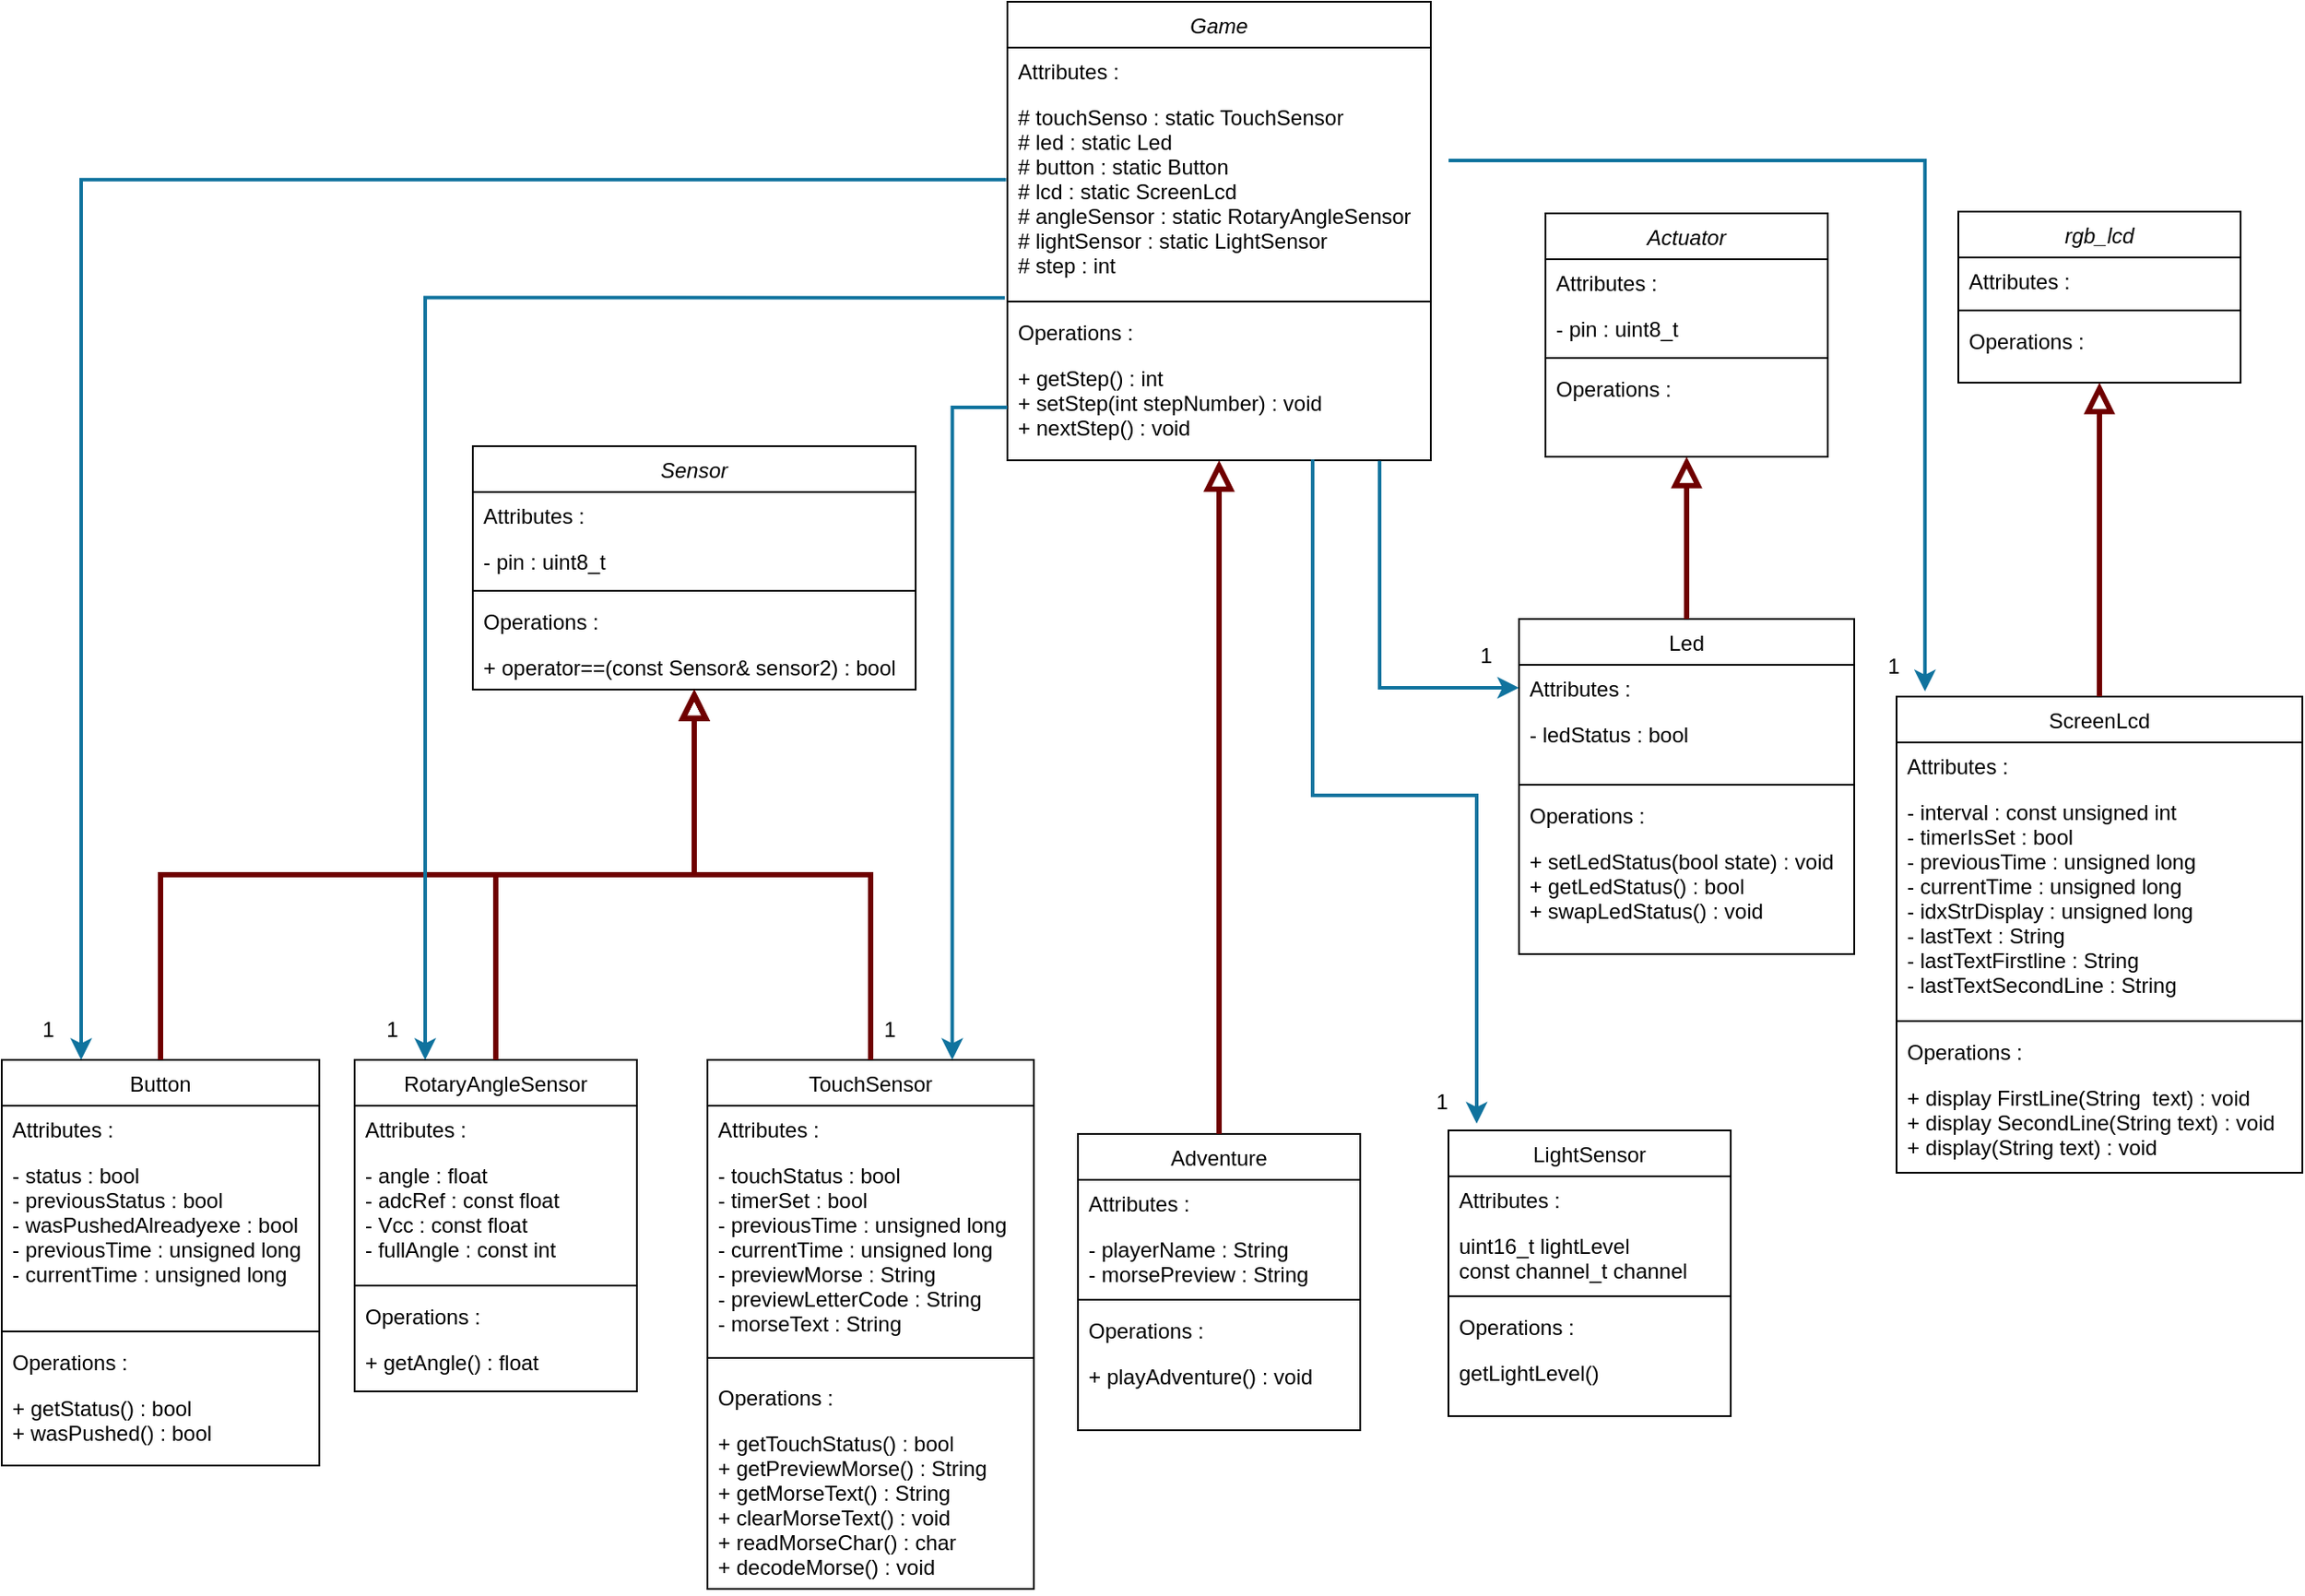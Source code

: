 <mxfile version="23.0.2" type="device">
  <diagram id="C5RBs43oDa-KdzZeNtuy" name="Page-1">
    <mxGraphModel dx="2074" dy="836" grid="0" gridSize="10" guides="1" tooltips="1" connect="1" arrows="1" fold="1" page="0" pageScale="1" pageWidth="827" pageHeight="1169" background="none" math="0" shadow="0">
      <root>
        <mxCell id="WIyWlLk6GJQsqaUBKTNV-0" />
        <mxCell id="WIyWlLk6GJQsqaUBKTNV-1" parent="WIyWlLk6GJQsqaUBKTNV-0" />
        <mxCell id="zkfFHV4jXpPFQw0GAbJ--0" value="Sensor" style="swimlane;fontStyle=2;align=center;verticalAlign=top;childLayout=stackLayout;horizontal=1;startSize=26;horizontalStack=0;resizeParent=1;resizeLast=0;collapsible=1;marginBottom=0;rounded=0;shadow=0;strokeWidth=1;" parent="WIyWlLk6GJQsqaUBKTNV-1" vertex="1">
          <mxGeometry x="17" y="332" width="251" height="138" as="geometry">
            <mxRectangle x="230" y="140" width="160" height="26" as="alternateBounds" />
          </mxGeometry>
        </mxCell>
        <mxCell id="zkfFHV4jXpPFQw0GAbJ--1" value="Attributes : " style="text;align=left;verticalAlign=top;spacingLeft=4;spacingRight=4;overflow=hidden;rotatable=0;points=[[0,0.5],[1,0.5]];portConstraint=eastwest;" parent="zkfFHV4jXpPFQw0GAbJ--0" vertex="1">
          <mxGeometry y="26" width="251" height="26" as="geometry" />
        </mxCell>
        <mxCell id="zkfFHV4jXpPFQw0GAbJ--2" value="- pin : uint8_t " style="text;align=left;verticalAlign=top;spacingLeft=4;spacingRight=4;overflow=hidden;rotatable=0;points=[[0,0.5],[1,0.5]];portConstraint=eastwest;rounded=0;shadow=0;html=0;" parent="zkfFHV4jXpPFQw0GAbJ--0" vertex="1">
          <mxGeometry y="52" width="251" height="26" as="geometry" />
        </mxCell>
        <mxCell id="zkfFHV4jXpPFQw0GAbJ--4" value="" style="line;html=1;strokeWidth=1;align=left;verticalAlign=middle;spacingTop=-1;spacingLeft=3;spacingRight=3;rotatable=0;labelPosition=right;points=[];portConstraint=eastwest;" parent="zkfFHV4jXpPFQw0GAbJ--0" vertex="1">
          <mxGeometry y="78" width="251" height="8" as="geometry" />
        </mxCell>
        <mxCell id="zkfFHV4jXpPFQw0GAbJ--5" value="Operations :" style="text;align=left;verticalAlign=top;spacingLeft=4;spacingRight=4;overflow=hidden;rotatable=0;points=[[0,0.5],[1,0.5]];portConstraint=eastwest;" parent="zkfFHV4jXpPFQw0GAbJ--0" vertex="1">
          <mxGeometry y="86" width="251" height="26" as="geometry" />
        </mxCell>
        <mxCell id="tgKsRezWIIjD_MsJJ-U3-1" value="+ operator==(const Sensor&amp; sensor2) : bool" style="text;align=left;verticalAlign=top;spacingLeft=4;spacingRight=4;overflow=hidden;rotatable=0;points=[[0,0.5],[1,0.5]];portConstraint=eastwest;rounded=0;shadow=0;html=0;" vertex="1" parent="zkfFHV4jXpPFQw0GAbJ--0">
          <mxGeometry y="112" width="251" height="26" as="geometry" />
        </mxCell>
        <mxCell id="zkfFHV4jXpPFQw0GAbJ--6" value="RotaryAngleSensor" style="swimlane;fontStyle=0;align=center;verticalAlign=top;childLayout=stackLayout;horizontal=1;startSize=26;horizontalStack=0;resizeParent=1;resizeLast=0;collapsible=1;marginBottom=0;rounded=0;shadow=0;strokeWidth=1;" parent="WIyWlLk6GJQsqaUBKTNV-1" vertex="1">
          <mxGeometry x="-50" y="680" width="160" height="188" as="geometry">
            <mxRectangle x="130" y="380" width="160" height="26" as="alternateBounds" />
          </mxGeometry>
        </mxCell>
        <mxCell id="G2s_k66Dnmn7m37SUlgd-62" value="Attributes : " style="text;align=left;verticalAlign=top;spacingLeft=4;spacingRight=4;overflow=hidden;rotatable=0;points=[[0,0.5],[1,0.5]];portConstraint=eastwest;" parent="zkfFHV4jXpPFQw0GAbJ--6" vertex="1">
          <mxGeometry y="26" width="160" height="26" as="geometry" />
        </mxCell>
        <mxCell id="G2s_k66Dnmn7m37SUlgd-94" value="- angle : float&#xa;- adcRef : const float&#xa;- Vcc : const float&#xa;- fullAngle : const int" style="text;align=left;verticalAlign=top;spacingLeft=4;spacingRight=4;overflow=hidden;rotatable=0;points=[[0,0.5],[1,0.5]];portConstraint=eastwest;rounded=0;shadow=0;html=0;" parent="zkfFHV4jXpPFQw0GAbJ--6" vertex="1">
          <mxGeometry y="52" width="160" height="72" as="geometry" />
        </mxCell>
        <mxCell id="zkfFHV4jXpPFQw0GAbJ--9" value="" style="line;html=1;strokeWidth=1;align=left;verticalAlign=middle;spacingTop=-1;spacingLeft=3;spacingRight=3;rotatable=0;labelPosition=right;points=[];portConstraint=eastwest;" parent="zkfFHV4jXpPFQw0GAbJ--6" vertex="1">
          <mxGeometry y="124" width="160" height="8" as="geometry" />
        </mxCell>
        <mxCell id="G2s_k66Dnmn7m37SUlgd-73" value="Operations :" style="text;align=left;verticalAlign=top;spacingLeft=4;spacingRight=4;overflow=hidden;rotatable=0;points=[[0,0.5],[1,0.5]];portConstraint=eastwest;" parent="zkfFHV4jXpPFQw0GAbJ--6" vertex="1">
          <mxGeometry y="132" width="160" height="26" as="geometry" />
        </mxCell>
        <mxCell id="G2s_k66Dnmn7m37SUlgd-96" value="+ getAngle() : float" style="text;align=left;verticalAlign=top;spacingLeft=4;spacingRight=4;overflow=hidden;rotatable=0;points=[[0,0.5],[1,0.5]];portConstraint=eastwest;rounded=0;shadow=0;html=0;" parent="zkfFHV4jXpPFQw0GAbJ--6" vertex="1">
          <mxGeometry y="158" width="160" height="30" as="geometry" />
        </mxCell>
        <mxCell id="zkfFHV4jXpPFQw0GAbJ--12" value="" style="endArrow=block;endSize=10;endFill=0;shadow=0;strokeWidth=3;rounded=0;edgeStyle=elbowEdgeStyle;elbow=vertical;fillColor=#a20025;strokeColor=#6F0000;" parent="WIyWlLk6GJQsqaUBKTNV-1" source="zkfFHV4jXpPFQw0GAbJ--6" target="zkfFHV4jXpPFQw0GAbJ--0" edge="1">
          <mxGeometry width="160" relative="1" as="geometry">
            <mxPoint x="-280" y="403" as="sourcePoint" />
            <mxPoint x="-280" y="403" as="targetPoint" />
          </mxGeometry>
        </mxCell>
        <mxCell id="zkfFHV4jXpPFQw0GAbJ--13" value="TouchSensor" style="swimlane;fontStyle=0;align=center;verticalAlign=top;childLayout=stackLayout;horizontal=1;startSize=26;horizontalStack=0;resizeParent=1;resizeLast=0;collapsible=1;marginBottom=0;rounded=0;shadow=0;strokeWidth=1;" parent="WIyWlLk6GJQsqaUBKTNV-1" vertex="1">
          <mxGeometry x="150" y="680" width="185" height="300" as="geometry">
            <mxRectangle x="340" y="380" width="170" height="26" as="alternateBounds" />
          </mxGeometry>
        </mxCell>
        <mxCell id="G2s_k66Dnmn7m37SUlgd-64" value="Attributes : " style="text;align=left;verticalAlign=top;spacingLeft=4;spacingRight=4;overflow=hidden;rotatable=0;points=[[0,0.5],[1,0.5]];portConstraint=eastwest;" parent="zkfFHV4jXpPFQw0GAbJ--13" vertex="1">
          <mxGeometry y="26" width="185" height="26" as="geometry" />
        </mxCell>
        <mxCell id="G2s_k66Dnmn7m37SUlgd-97" value="- touchStatus : bool&#xa;- timerSet : bool&#xa;- previousTime : unsigned long&#xa;- currentTime : unsigned long&#xa;- previewMorse : String&#xa;- previewLetterCode : String&#xa;- morseText : String" style="text;align=left;verticalAlign=top;spacingLeft=4;spacingRight=4;overflow=hidden;rotatable=0;points=[[0,0.5],[1,0.5]];portConstraint=eastwest;rounded=0;shadow=0;html=0;" parent="zkfFHV4jXpPFQw0GAbJ--13" vertex="1">
          <mxGeometry y="52" width="185" height="108" as="geometry" />
        </mxCell>
        <mxCell id="zkfFHV4jXpPFQw0GAbJ--15" value="" style="line;html=1;strokeWidth=1;align=left;verticalAlign=middle;spacingTop=-1;spacingLeft=3;spacingRight=3;rotatable=0;labelPosition=right;points=[];portConstraint=eastwest;" parent="zkfFHV4jXpPFQw0GAbJ--13" vertex="1">
          <mxGeometry y="160" width="185" height="18" as="geometry" />
        </mxCell>
        <mxCell id="G2s_k66Dnmn7m37SUlgd-74" value="Operations :" style="text;align=left;verticalAlign=top;spacingLeft=4;spacingRight=4;overflow=hidden;rotatable=0;points=[[0,0.5],[1,0.5]];portConstraint=eastwest;" parent="zkfFHV4jXpPFQw0GAbJ--13" vertex="1">
          <mxGeometry y="178" width="185" height="26" as="geometry" />
        </mxCell>
        <mxCell id="G2s_k66Dnmn7m37SUlgd-98" value="+ getTouchStatus() : bool&#xa;+ getPreviewMorse() : String&#xa;+ getMorseText() : String&#xa;+ clearMorseText() : void&#xa;+ readMorseChar() : char&#xa;+ decodeMorse() : void" style="text;align=left;verticalAlign=top;spacingLeft=4;spacingRight=4;overflow=hidden;rotatable=0;points=[[0,0.5],[1,0.5]];portConstraint=eastwest;rounded=0;shadow=0;html=0;" parent="zkfFHV4jXpPFQw0GAbJ--13" vertex="1">
          <mxGeometry y="204" width="185" height="96" as="geometry" />
        </mxCell>
        <mxCell id="zkfFHV4jXpPFQw0GAbJ--16" value="" style="endArrow=block;endSize=10;endFill=0;shadow=0;strokeWidth=3;rounded=0;edgeStyle=elbowEdgeStyle;elbow=vertical;fillColor=#a20025;strokeColor=#6F0000;" parent="WIyWlLk6GJQsqaUBKTNV-1" source="zkfFHV4jXpPFQw0GAbJ--13" target="zkfFHV4jXpPFQw0GAbJ--0" edge="1">
          <mxGeometry width="160" relative="1" as="geometry">
            <mxPoint x="-270" y="573" as="sourcePoint" />
            <mxPoint x="-170" y="471" as="targetPoint" />
          </mxGeometry>
        </mxCell>
        <mxCell id="G2s_k66Dnmn7m37SUlgd-0" value="Actuator" style="swimlane;fontStyle=2;align=center;verticalAlign=top;childLayout=stackLayout;horizontal=1;startSize=26;horizontalStack=0;resizeParent=1;resizeLast=0;collapsible=1;marginBottom=0;rounded=0;shadow=0;strokeWidth=1;" parent="WIyWlLk6GJQsqaUBKTNV-1" vertex="1">
          <mxGeometry x="625" y="200" width="160" height="138" as="geometry">
            <mxRectangle x="230" y="140" width="160" height="26" as="alternateBounds" />
          </mxGeometry>
        </mxCell>
        <mxCell id="G2s_k66Dnmn7m37SUlgd-71" value="Attributes : " style="text;align=left;verticalAlign=top;spacingLeft=4;spacingRight=4;overflow=hidden;rotatable=0;points=[[0,0.5],[1,0.5]];portConstraint=eastwest;" parent="G2s_k66Dnmn7m37SUlgd-0" vertex="1">
          <mxGeometry y="26" width="160" height="26" as="geometry" />
        </mxCell>
        <mxCell id="G2s_k66Dnmn7m37SUlgd-82" value="- pin : uint8_t" style="text;align=left;verticalAlign=top;spacingLeft=4;spacingRight=4;overflow=hidden;rotatable=0;points=[[0,0.5],[1,0.5]];portConstraint=eastwest;rounded=0;shadow=0;html=0;" parent="G2s_k66Dnmn7m37SUlgd-0" vertex="1">
          <mxGeometry y="52" width="160" height="26" as="geometry" />
        </mxCell>
        <mxCell id="G2s_k66Dnmn7m37SUlgd-4" value="" style="line;html=1;strokeWidth=1;align=left;verticalAlign=middle;spacingTop=-1;spacingLeft=3;spacingRight=3;rotatable=0;labelPosition=right;points=[];portConstraint=eastwest;" parent="G2s_k66Dnmn7m37SUlgd-0" vertex="1">
          <mxGeometry y="78" width="160" height="8" as="geometry" />
        </mxCell>
        <mxCell id="G2s_k66Dnmn7m37SUlgd-81" value="Operations :" style="text;align=left;verticalAlign=top;spacingLeft=4;spacingRight=4;overflow=hidden;rotatable=0;points=[[0,0.5],[1,0.5]];portConstraint=eastwest;" parent="G2s_k66Dnmn7m37SUlgd-0" vertex="1">
          <mxGeometry y="86" width="160" height="26" as="geometry" />
        </mxCell>
        <mxCell id="G2s_k66Dnmn7m37SUlgd-6" value="Led" style="swimlane;fontStyle=0;align=center;verticalAlign=top;childLayout=stackLayout;horizontal=1;startSize=26;horizontalStack=0;resizeParent=1;resizeLast=0;collapsible=1;marginBottom=0;rounded=0;shadow=0;strokeWidth=1;" parent="WIyWlLk6GJQsqaUBKTNV-1" vertex="1">
          <mxGeometry x="610" y="430" width="190" height="190" as="geometry">
            <mxRectangle x="130" y="380" width="160" height="26" as="alternateBounds" />
          </mxGeometry>
        </mxCell>
        <mxCell id="G2s_k66Dnmn7m37SUlgd-69" value="Attributes : " style="text;align=left;verticalAlign=top;spacingLeft=4;spacingRight=4;overflow=hidden;rotatable=0;points=[[0,0.5],[1,0.5]];portConstraint=eastwest;" parent="G2s_k66Dnmn7m37SUlgd-6" vertex="1">
          <mxGeometry y="26" width="190" height="26" as="geometry" />
        </mxCell>
        <mxCell id="G2s_k66Dnmn7m37SUlgd-107" value="- ledStatus : bool" style="text;align=left;verticalAlign=top;spacingLeft=4;spacingRight=4;overflow=hidden;rotatable=0;points=[[0,0.5],[1,0.5]];portConstraint=eastwest;rounded=0;shadow=0;html=0;" parent="G2s_k66Dnmn7m37SUlgd-6" vertex="1">
          <mxGeometry y="52" width="190" height="38" as="geometry" />
        </mxCell>
        <mxCell id="G2s_k66Dnmn7m37SUlgd-9" value="" style="line;html=1;strokeWidth=1;align=left;verticalAlign=middle;spacingTop=-1;spacingLeft=3;spacingRight=3;rotatable=0;labelPosition=right;points=[];portConstraint=eastwest;" parent="G2s_k66Dnmn7m37SUlgd-6" vertex="1">
          <mxGeometry y="90" width="190" height="8" as="geometry" />
        </mxCell>
        <mxCell id="G2s_k66Dnmn7m37SUlgd-79" value="Operations :" style="text;align=left;verticalAlign=top;spacingLeft=4;spacingRight=4;overflow=hidden;rotatable=0;points=[[0,0.5],[1,0.5]];portConstraint=eastwest;" parent="G2s_k66Dnmn7m37SUlgd-6" vertex="1">
          <mxGeometry y="98" width="190" height="26" as="geometry" />
        </mxCell>
        <mxCell id="G2s_k66Dnmn7m37SUlgd-108" value="+ setLedStatus(bool state) : void&#xa;+ getLedStatus() : bool&#xa;+ swapLedStatus() : void" style="text;align=left;verticalAlign=top;spacingLeft=4;spacingRight=4;overflow=hidden;rotatable=0;points=[[0,0.5],[1,0.5]];portConstraint=eastwest;rounded=0;shadow=0;html=0;" parent="G2s_k66Dnmn7m37SUlgd-6" vertex="1">
          <mxGeometry y="124" width="190" height="66" as="geometry" />
        </mxCell>
        <mxCell id="G2s_k66Dnmn7m37SUlgd-12" value="" style="endArrow=block;endSize=10;endFill=0;shadow=0;strokeWidth=3;rounded=0;edgeStyle=elbowEdgeStyle;elbow=vertical;fillColor=#a20025;strokeColor=#6F0000;" parent="WIyWlLk6GJQsqaUBKTNV-1" source="G2s_k66Dnmn7m37SUlgd-6" target="G2s_k66Dnmn7m37SUlgd-0" edge="1">
          <mxGeometry width="160" relative="1" as="geometry">
            <mxPoint x="605" y="283" as="sourcePoint" />
            <mxPoint x="605" y="283" as="targetPoint" />
          </mxGeometry>
        </mxCell>
        <mxCell id="G2s_k66Dnmn7m37SUlgd-17" value="Button" style="swimlane;fontStyle=0;align=center;verticalAlign=top;childLayout=stackLayout;horizontal=1;startSize=26;horizontalStack=0;resizeParent=1;resizeLast=0;collapsible=1;marginBottom=0;rounded=0;shadow=0;strokeWidth=1;" parent="WIyWlLk6GJQsqaUBKTNV-1" vertex="1">
          <mxGeometry x="-250" y="680" width="180" height="230" as="geometry">
            <mxRectangle x="130" y="380" width="160" height="26" as="alternateBounds" />
          </mxGeometry>
        </mxCell>
        <mxCell id="G2s_k66Dnmn7m37SUlgd-63" value="Attributes : " style="text;align=left;verticalAlign=top;spacingLeft=4;spacingRight=4;overflow=hidden;rotatable=0;points=[[0,0.5],[1,0.5]];portConstraint=eastwest;" parent="G2s_k66Dnmn7m37SUlgd-17" vertex="1">
          <mxGeometry y="26" width="180" height="26" as="geometry" />
        </mxCell>
        <mxCell id="G2s_k66Dnmn7m37SUlgd-99" value="- status : bool&#xa;- previousStatus : bool&#xa;- wasPushedAlreadyexe : bool&#xa;- previousTime : unsigned long&#xa;- currentTime : unsigned long" style="text;align=left;verticalAlign=top;spacingLeft=4;spacingRight=4;overflow=hidden;rotatable=0;points=[[0,0.5],[1,0.5]];portConstraint=eastwest;rounded=0;shadow=0;html=0;" parent="G2s_k66Dnmn7m37SUlgd-17" vertex="1">
          <mxGeometry y="52" width="180" height="98" as="geometry" />
        </mxCell>
        <mxCell id="G2s_k66Dnmn7m37SUlgd-20" value="" style="line;html=1;strokeWidth=1;align=left;verticalAlign=middle;spacingTop=-1;spacingLeft=3;spacingRight=3;rotatable=0;labelPosition=right;points=[];portConstraint=eastwest;" parent="G2s_k66Dnmn7m37SUlgd-17" vertex="1">
          <mxGeometry y="150" width="180" height="8" as="geometry" />
        </mxCell>
        <mxCell id="G2s_k66Dnmn7m37SUlgd-72" value="Operations :" style="text;align=left;verticalAlign=top;spacingLeft=4;spacingRight=4;overflow=hidden;rotatable=0;points=[[0,0.5],[1,0.5]];portConstraint=eastwest;" parent="G2s_k66Dnmn7m37SUlgd-17" vertex="1">
          <mxGeometry y="158" width="180" height="26" as="geometry" />
        </mxCell>
        <mxCell id="G2s_k66Dnmn7m37SUlgd-100" value="+ getStatus() : bool&#xa;+ wasPushed() : bool&#xa;" style="text;align=left;verticalAlign=top;spacingLeft=4;spacingRight=4;overflow=hidden;rotatable=0;points=[[0,0.5],[1,0.5]];portConstraint=eastwest;rounded=0;shadow=0;html=0;" parent="G2s_k66Dnmn7m37SUlgd-17" vertex="1">
          <mxGeometry y="184" width="180" height="46" as="geometry" />
        </mxCell>
        <mxCell id="G2s_k66Dnmn7m37SUlgd-28" value="rgb_lcd" style="swimlane;fontStyle=2;align=center;verticalAlign=top;childLayout=stackLayout;horizontal=1;startSize=26;horizontalStack=0;resizeParent=1;resizeLast=0;collapsible=1;marginBottom=0;rounded=0;shadow=0;strokeWidth=1;" parent="WIyWlLk6GJQsqaUBKTNV-1" vertex="1">
          <mxGeometry x="859" y="199" width="160" height="97" as="geometry">
            <mxRectangle x="230" y="140" width="160" height="26" as="alternateBounds" />
          </mxGeometry>
        </mxCell>
        <mxCell id="G2s_k66Dnmn7m37SUlgd-67" value="Attributes : " style="text;align=left;verticalAlign=top;spacingLeft=4;spacingRight=4;overflow=hidden;rotatable=0;points=[[0,0.5],[1,0.5]];portConstraint=eastwest;" parent="G2s_k66Dnmn7m37SUlgd-28" vertex="1">
          <mxGeometry y="26" width="160" height="26" as="geometry" />
        </mxCell>
        <mxCell id="G2s_k66Dnmn7m37SUlgd-32" value="" style="line;html=1;strokeWidth=1;align=left;verticalAlign=middle;spacingTop=-1;spacingLeft=3;spacingRight=3;rotatable=0;labelPosition=right;points=[];portConstraint=eastwest;" parent="G2s_k66Dnmn7m37SUlgd-28" vertex="1">
          <mxGeometry y="52" width="160" height="8" as="geometry" />
        </mxCell>
        <mxCell id="G2s_k66Dnmn7m37SUlgd-77" value="Operations :" style="text;align=left;verticalAlign=top;spacingLeft=4;spacingRight=4;overflow=hidden;rotatable=0;points=[[0,0.5],[1,0.5]];portConstraint=eastwest;" parent="G2s_k66Dnmn7m37SUlgd-28" vertex="1">
          <mxGeometry y="60" width="160" height="26" as="geometry" />
        </mxCell>
        <mxCell id="G2s_k66Dnmn7m37SUlgd-34" value="ScreenLcd" style="swimlane;fontStyle=0;align=center;verticalAlign=top;childLayout=stackLayout;horizontal=1;startSize=26;horizontalStack=0;resizeParent=1;resizeLast=0;collapsible=1;marginBottom=0;rounded=0;shadow=0;strokeWidth=1;" parent="WIyWlLk6GJQsqaUBKTNV-1" vertex="1">
          <mxGeometry x="824" y="474" width="230" height="270" as="geometry">
            <mxRectangle x="130" y="380" width="160" height="26" as="alternateBounds" />
          </mxGeometry>
        </mxCell>
        <mxCell id="G2s_k66Dnmn7m37SUlgd-68" value="Attributes : " style="text;align=left;verticalAlign=top;spacingLeft=4;spacingRight=4;overflow=hidden;rotatable=0;points=[[0,0.5],[1,0.5]];portConstraint=eastwest;" parent="G2s_k66Dnmn7m37SUlgd-34" vertex="1">
          <mxGeometry y="26" width="230" height="26" as="geometry" />
        </mxCell>
        <mxCell id="G2s_k66Dnmn7m37SUlgd-101" value="- interval : const unsigned int&#xa;- timerIsSet : bool&#xa;- previousTime : unsigned long&#xa;- currentTime : unsigned long&#xa;- idxStrDisplay : unsigned long&#xa;- lastText : String&#xa;- lastTextFirstline : String&#xa;- lastTextSecondLine : String&#xa;&#xa;" style="text;align=left;verticalAlign=top;spacingLeft=4;spacingRight=4;overflow=hidden;rotatable=0;points=[[0,0.5],[1,0.5]];portConstraint=eastwest;rounded=0;shadow=0;html=0;" parent="G2s_k66Dnmn7m37SUlgd-34" vertex="1">
          <mxGeometry y="52" width="230" height="128" as="geometry" />
        </mxCell>
        <mxCell id="G2s_k66Dnmn7m37SUlgd-37" value="" style="line;html=1;strokeWidth=1;align=left;verticalAlign=middle;spacingTop=-1;spacingLeft=3;spacingRight=3;rotatable=0;labelPosition=right;points=[];portConstraint=eastwest;" parent="G2s_k66Dnmn7m37SUlgd-34" vertex="1">
          <mxGeometry y="180" width="230" height="8" as="geometry" />
        </mxCell>
        <mxCell id="G2s_k66Dnmn7m37SUlgd-78" value="Operations :" style="text;align=left;verticalAlign=top;spacingLeft=4;spacingRight=4;overflow=hidden;rotatable=0;points=[[0,0.5],[1,0.5]];portConstraint=eastwest;" parent="G2s_k66Dnmn7m37SUlgd-34" vertex="1">
          <mxGeometry y="188" width="230" height="26" as="geometry" />
        </mxCell>
        <mxCell id="G2s_k66Dnmn7m37SUlgd-102" value="+ display FirstLine(String  text) : void&#xa;+ display SecondLine(String text) : void&#xa;+ display(String text) : void" style="text;align=left;verticalAlign=top;spacingLeft=4;spacingRight=4;overflow=hidden;rotatable=0;points=[[0,0.5],[1,0.5]];portConstraint=eastwest;rounded=0;shadow=0;html=0;" parent="G2s_k66Dnmn7m37SUlgd-34" vertex="1">
          <mxGeometry y="214" width="230" height="56" as="geometry" />
        </mxCell>
        <mxCell id="G2s_k66Dnmn7m37SUlgd-40" value="" style="endArrow=block;endSize=10;endFill=0;shadow=0;strokeWidth=3;rounded=0;edgeStyle=elbowEdgeStyle;elbow=vertical;fillColor=#a20025;strokeColor=#6F0000;" parent="WIyWlLk6GJQsqaUBKTNV-1" source="G2s_k66Dnmn7m37SUlgd-34" target="G2s_k66Dnmn7m37SUlgd-28" edge="1">
          <mxGeometry width="160" relative="1" as="geometry">
            <mxPoint x="804" y="317" as="sourcePoint" />
            <mxPoint x="804" y="317" as="targetPoint" />
          </mxGeometry>
        </mxCell>
        <mxCell id="G2s_k66Dnmn7m37SUlgd-45" value="Game" style="swimlane;fontStyle=2;align=center;verticalAlign=top;childLayout=stackLayout;horizontal=1;startSize=26;horizontalStack=0;resizeParent=1;resizeLast=0;collapsible=1;marginBottom=0;rounded=0;shadow=0;strokeWidth=1;" parent="WIyWlLk6GJQsqaUBKTNV-1" vertex="1">
          <mxGeometry x="320" y="80" width="240" height="260" as="geometry">
            <mxRectangle x="230" y="140" width="160" height="26" as="alternateBounds" />
          </mxGeometry>
        </mxCell>
        <mxCell id="G2s_k66Dnmn7m37SUlgd-65" value="Attributes : " style="text;align=left;verticalAlign=top;spacingLeft=4;spacingRight=4;overflow=hidden;rotatable=0;points=[[0,0.5],[1,0.5]];portConstraint=eastwest;" parent="G2s_k66Dnmn7m37SUlgd-45" vertex="1">
          <mxGeometry y="26" width="240" height="26" as="geometry" />
        </mxCell>
        <mxCell id="G2s_k66Dnmn7m37SUlgd-103" value="# touchSenso : static TouchSensor&#xa;# led : static Led&#xa;# button : static Button&#xa;# lcd : static ScreenLcd&#xa;# angleSensor : static RotaryAngleSensor&#xa;# lightSensor : static LightSensor&#xa;# step : int" style="text;align=left;verticalAlign=top;spacingLeft=4;spacingRight=4;overflow=hidden;rotatable=0;points=[[0,0.5],[1,0.5]];portConstraint=eastwest;rounded=0;shadow=0;html=0;" parent="G2s_k66Dnmn7m37SUlgd-45" vertex="1">
          <mxGeometry y="52" width="240" height="114" as="geometry" />
        </mxCell>
        <mxCell id="G2s_k66Dnmn7m37SUlgd-49" value="" style="line;html=1;strokeWidth=1;align=left;verticalAlign=middle;spacingTop=-1;spacingLeft=3;spacingRight=3;rotatable=0;labelPosition=right;points=[];portConstraint=eastwest;" parent="G2s_k66Dnmn7m37SUlgd-45" vertex="1">
          <mxGeometry y="166" width="240" height="8" as="geometry" />
        </mxCell>
        <mxCell id="G2s_k66Dnmn7m37SUlgd-75" value="Operations :" style="text;align=left;verticalAlign=top;spacingLeft=4;spacingRight=4;overflow=hidden;rotatable=0;points=[[0,0.5],[1,0.5]];portConstraint=eastwest;" parent="G2s_k66Dnmn7m37SUlgd-45" vertex="1">
          <mxGeometry y="174" width="240" height="26" as="geometry" />
        </mxCell>
        <mxCell id="G2s_k66Dnmn7m37SUlgd-104" value="+ getStep() : int&#xa;+ setStep(int stepNumber) : void&#xa;+ nextStep() : void&#xa;" style="text;align=left;verticalAlign=top;spacingLeft=4;spacingRight=4;overflow=hidden;rotatable=0;points=[[0,0.5],[1,0.5]];portConstraint=eastwest;rounded=0;shadow=0;html=0;" parent="G2s_k66Dnmn7m37SUlgd-45" vertex="1">
          <mxGeometry y="200" width="240" height="60" as="geometry" />
        </mxCell>
        <mxCell id="G2s_k66Dnmn7m37SUlgd-51" value="Adventure" style="swimlane;fontStyle=0;align=center;verticalAlign=top;childLayout=stackLayout;horizontal=1;startSize=26;horizontalStack=0;resizeParent=1;resizeLast=0;collapsible=1;marginBottom=0;rounded=0;shadow=0;strokeWidth=1;" parent="WIyWlLk6GJQsqaUBKTNV-1" vertex="1">
          <mxGeometry x="360" y="722" width="160" height="168" as="geometry">
            <mxRectangle x="320" y="890" width="160" height="26" as="alternateBounds" />
          </mxGeometry>
        </mxCell>
        <mxCell id="G2s_k66Dnmn7m37SUlgd-66" value="Attributes : " style="text;align=left;verticalAlign=top;spacingLeft=4;spacingRight=4;overflow=hidden;rotatable=0;points=[[0,0.5],[1,0.5]];portConstraint=eastwest;" parent="G2s_k66Dnmn7m37SUlgd-51" vertex="1">
          <mxGeometry y="26" width="160" height="26" as="geometry" />
        </mxCell>
        <mxCell id="G2s_k66Dnmn7m37SUlgd-105" value="- playerName : String&#xa;- morsePreview : String" style="text;align=left;verticalAlign=top;spacingLeft=4;spacingRight=4;overflow=hidden;rotatable=0;points=[[0,0.5],[1,0.5]];portConstraint=eastwest;rounded=0;shadow=0;html=0;" parent="G2s_k66Dnmn7m37SUlgd-51" vertex="1">
          <mxGeometry y="52" width="160" height="38" as="geometry" />
        </mxCell>
        <mxCell id="G2s_k66Dnmn7m37SUlgd-54" value="" style="line;html=1;strokeWidth=1;align=left;verticalAlign=middle;spacingTop=-1;spacingLeft=3;spacingRight=3;rotatable=0;labelPosition=right;points=[];portConstraint=eastwest;" parent="G2s_k66Dnmn7m37SUlgd-51" vertex="1">
          <mxGeometry y="90" width="160" height="8" as="geometry" />
        </mxCell>
        <mxCell id="G2s_k66Dnmn7m37SUlgd-76" value="Operations :" style="text;align=left;verticalAlign=top;spacingLeft=4;spacingRight=4;overflow=hidden;rotatable=0;points=[[0,0.5],[1,0.5]];portConstraint=eastwest;" parent="G2s_k66Dnmn7m37SUlgd-51" vertex="1">
          <mxGeometry y="98" width="160" height="26" as="geometry" />
        </mxCell>
        <mxCell id="G2s_k66Dnmn7m37SUlgd-106" value="+ playAdventure() : void" style="text;align=left;verticalAlign=top;spacingLeft=4;spacingRight=4;overflow=hidden;rotatable=0;points=[[0,0.5],[1,0.5]];portConstraint=eastwest;rounded=0;shadow=0;html=0;" parent="G2s_k66Dnmn7m37SUlgd-51" vertex="1">
          <mxGeometry y="124" width="160" height="36" as="geometry" />
        </mxCell>
        <mxCell id="G2s_k66Dnmn7m37SUlgd-57" value="" style="endArrow=block;endSize=10;endFill=0;shadow=0;strokeWidth=3;rounded=0;edgeStyle=elbowEdgeStyle;elbow=vertical;fillColor=#a20025;strokeColor=#6F0000;" parent="WIyWlLk6GJQsqaUBKTNV-1" source="G2s_k66Dnmn7m37SUlgd-51" target="G2s_k66Dnmn7m37SUlgd-45" edge="1">
          <mxGeometry width="160" relative="1" as="geometry">
            <mxPoint x="300" y="163" as="sourcePoint" />
            <mxPoint x="300" y="163" as="targetPoint" />
          </mxGeometry>
        </mxCell>
        <mxCell id="G2s_k66Dnmn7m37SUlgd-87" value="LightSensor" style="swimlane;fontStyle=0;align=center;verticalAlign=top;childLayout=stackLayout;horizontal=1;startSize=26;horizontalStack=0;resizeParent=1;resizeLast=0;collapsible=1;marginBottom=0;rounded=0;shadow=0;strokeWidth=1;" parent="WIyWlLk6GJQsqaUBKTNV-1" vertex="1">
          <mxGeometry x="570" y="720" width="160" height="162" as="geometry">
            <mxRectangle x="320" y="890" width="160" height="26" as="alternateBounds" />
          </mxGeometry>
        </mxCell>
        <mxCell id="G2s_k66Dnmn7m37SUlgd-88" value="Attributes : " style="text;align=left;verticalAlign=top;spacingLeft=4;spacingRight=4;overflow=hidden;rotatable=0;points=[[0,0.5],[1,0.5]];portConstraint=eastwest;" parent="G2s_k66Dnmn7m37SUlgd-87" vertex="1">
          <mxGeometry y="26" width="160" height="26" as="geometry" />
        </mxCell>
        <mxCell id="G2s_k66Dnmn7m37SUlgd-91" value="uint16_t lightLevel&#xa;const channel_t channel" style="text;align=left;verticalAlign=top;spacingLeft=4;spacingRight=4;overflow=hidden;rotatable=0;points=[[0,0.5],[1,0.5]];portConstraint=eastwest;rounded=0;shadow=0;html=0;" parent="G2s_k66Dnmn7m37SUlgd-87" vertex="1">
          <mxGeometry y="52" width="160" height="38" as="geometry" />
        </mxCell>
        <mxCell id="G2s_k66Dnmn7m37SUlgd-89" value="" style="line;html=1;strokeWidth=1;align=left;verticalAlign=middle;spacingTop=-1;spacingLeft=3;spacingRight=3;rotatable=0;labelPosition=right;points=[];portConstraint=eastwest;" parent="G2s_k66Dnmn7m37SUlgd-87" vertex="1">
          <mxGeometry y="90" width="160" height="8" as="geometry" />
        </mxCell>
        <mxCell id="G2s_k66Dnmn7m37SUlgd-90" value="Operations :" style="text;align=left;verticalAlign=top;spacingLeft=4;spacingRight=4;overflow=hidden;rotatable=0;points=[[0,0.5],[1,0.5]];portConstraint=eastwest;" parent="G2s_k66Dnmn7m37SUlgd-87" vertex="1">
          <mxGeometry y="98" width="160" height="26" as="geometry" />
        </mxCell>
        <mxCell id="G2s_k66Dnmn7m37SUlgd-92" value="getLightLevel()" style="text;align=left;verticalAlign=top;spacingLeft=4;spacingRight=4;overflow=hidden;rotatable=0;points=[[0,0.5],[1,0.5]];portConstraint=eastwest;rounded=0;shadow=0;html=0;" parent="G2s_k66Dnmn7m37SUlgd-87" vertex="1">
          <mxGeometry y="124" width="160" height="38" as="geometry" />
        </mxCell>
        <mxCell id="G2s_k66Dnmn7m37SUlgd-113" value="" style="endArrow=block;endSize=10;endFill=0;shadow=0;strokeWidth=3;rounded=0;edgeStyle=elbowEdgeStyle;elbow=vertical;exitX=0.5;exitY=0;exitDx=0;exitDy=0;entryX=0.5;entryY=1;entryDx=0;entryDy=0;fillColor=#a20025;strokeColor=#6F0000;" parent="WIyWlLk6GJQsqaUBKTNV-1" source="G2s_k66Dnmn7m37SUlgd-17" target="zkfFHV4jXpPFQw0GAbJ--0" edge="1">
          <mxGeometry width="160" relative="1" as="geometry">
            <mxPoint x="30" y="558" as="sourcePoint" />
            <mxPoint x="-30" y="418" as="targetPoint" />
          </mxGeometry>
        </mxCell>
        <mxCell id="G2s_k66Dnmn7m37SUlgd-114" style="edgeStyle=orthogonalEdgeStyle;rounded=0;orthogonalLoop=1;jettySize=auto;html=1;entryX=0.25;entryY=0;entryDx=0;entryDy=0;fillColor=#b1ddf0;strokeColor=#10739e;strokeWidth=2;exitX=-0.003;exitY=0.429;exitDx=0;exitDy=0;exitPerimeter=0;" parent="WIyWlLk6GJQsqaUBKTNV-1" source="G2s_k66Dnmn7m37SUlgd-103" target="G2s_k66Dnmn7m37SUlgd-17" edge="1">
          <mxGeometry relative="1" as="geometry" />
        </mxCell>
        <mxCell id="G2s_k66Dnmn7m37SUlgd-117" style="edgeStyle=orthogonalEdgeStyle;rounded=0;orthogonalLoop=1;jettySize=auto;html=1;entryX=0.25;entryY=0;entryDx=0;entryDy=0;fillColor=#b1ddf0;strokeColor=#10739e;strokeWidth=2;exitX=-0.006;exitY=1.016;exitDx=0;exitDy=0;exitPerimeter=0;" parent="WIyWlLk6GJQsqaUBKTNV-1" source="G2s_k66Dnmn7m37SUlgd-103" target="zkfFHV4jXpPFQw0GAbJ--6" edge="1">
          <mxGeometry relative="1" as="geometry">
            <mxPoint x="310" y="220" as="sourcePoint" />
            <mxPoint x="-190" y="711" as="targetPoint" />
          </mxGeometry>
        </mxCell>
        <mxCell id="G2s_k66Dnmn7m37SUlgd-118" style="edgeStyle=orthogonalEdgeStyle;rounded=0;orthogonalLoop=1;jettySize=auto;html=1;entryX=0.75;entryY=0;entryDx=0;entryDy=0;fillColor=#b1ddf0;strokeColor=#10739e;strokeWidth=2;exitX=0;exitY=0.5;exitDx=0;exitDy=0;" parent="WIyWlLk6GJQsqaUBKTNV-1" source="G2s_k66Dnmn7m37SUlgd-104" target="zkfFHV4jXpPFQw0GAbJ--13" edge="1">
          <mxGeometry relative="1" as="geometry">
            <mxPoint x="329" y="267" as="sourcePoint" />
            <mxPoint y="690" as="targetPoint" />
          </mxGeometry>
        </mxCell>
        <mxCell id="G2s_k66Dnmn7m37SUlgd-119" style="edgeStyle=orthogonalEdgeStyle;rounded=0;orthogonalLoop=1;jettySize=auto;html=1;entryX=0;entryY=0.5;entryDx=0;entryDy=0;fillColor=#b1ddf0;strokeColor=#10739e;strokeWidth=2;exitX=0.879;exitY=1.004;exitDx=0;exitDy=0;exitPerimeter=0;" parent="WIyWlLk6GJQsqaUBKTNV-1" source="G2s_k66Dnmn7m37SUlgd-104" target="G2s_k66Dnmn7m37SUlgd-69" edge="1">
          <mxGeometry relative="1" as="geometry">
            <mxPoint x="530" y="360" as="sourcePoint" />
            <mxPoint x="370" y="740" as="targetPoint" />
          </mxGeometry>
        </mxCell>
        <mxCell id="G2s_k66Dnmn7m37SUlgd-121" style="edgeStyle=orthogonalEdgeStyle;rounded=0;orthogonalLoop=1;jettySize=auto;html=1;entryX=0.1;entryY=-0.024;entryDx=0;entryDy=0;fillColor=#b1ddf0;strokeColor=#10739e;strokeWidth=2;entryPerimeter=0;exitX=0.721;exitY=0.993;exitDx=0;exitDy=0;exitPerimeter=0;" parent="WIyWlLk6GJQsqaUBKTNV-1" source="G2s_k66Dnmn7m37SUlgd-104" target="G2s_k66Dnmn7m37SUlgd-87" edge="1">
          <mxGeometry relative="1" as="geometry">
            <mxPoint x="481" y="540" as="sourcePoint" />
            <mxPoint x="559.52" y="669" as="targetPoint" />
          </mxGeometry>
        </mxCell>
        <mxCell id="G2s_k66Dnmn7m37SUlgd-122" style="edgeStyle=orthogonalEdgeStyle;rounded=0;orthogonalLoop=1;jettySize=auto;html=1;entryX=0.07;entryY=-0.011;entryDx=0;entryDy=0;fillColor=#b1ddf0;strokeColor=#10739e;strokeWidth=2;entryPerimeter=0;exitX=1.042;exitY=0.333;exitDx=0;exitDy=0;exitPerimeter=0;" parent="WIyWlLk6GJQsqaUBKTNV-1" source="G2s_k66Dnmn7m37SUlgd-103" target="G2s_k66Dnmn7m37SUlgd-34" edge="1">
          <mxGeometry relative="1" as="geometry">
            <mxPoint x="790" y="100" as="sourcePoint" />
            <mxPoint x="883" y="476" as="targetPoint" />
          </mxGeometry>
        </mxCell>
        <mxCell id="G2s_k66Dnmn7m37SUlgd-123" value="1" style="text;html=1;align=center;verticalAlign=middle;resizable=0;points=[];autosize=1;strokeColor=none;fillColor=none;" parent="WIyWlLk6GJQsqaUBKTNV-1" vertex="1">
          <mxGeometry x="-237" y="650" width="25" height="26" as="geometry" />
        </mxCell>
        <mxCell id="G2s_k66Dnmn7m37SUlgd-125" value="1" style="text;html=1;align=center;verticalAlign=middle;resizable=0;points=[];autosize=1;strokeColor=none;fillColor=none;" parent="WIyWlLk6GJQsqaUBKTNV-1" vertex="1">
          <mxGeometry x="-42" y="650" width="25" height="26" as="geometry" />
        </mxCell>
        <mxCell id="G2s_k66Dnmn7m37SUlgd-126" value="1" style="text;html=1;align=center;verticalAlign=middle;resizable=0;points=[];autosize=1;strokeColor=none;fillColor=none;" parent="WIyWlLk6GJQsqaUBKTNV-1" vertex="1">
          <mxGeometry x="240" y="650" width="25" height="26" as="geometry" />
        </mxCell>
        <mxCell id="G2s_k66Dnmn7m37SUlgd-127" value="1" style="text;html=1;align=center;verticalAlign=middle;resizable=0;points=[];autosize=1;strokeColor=none;fillColor=none;" parent="WIyWlLk6GJQsqaUBKTNV-1" vertex="1">
          <mxGeometry x="553" y="691" width="25" height="26" as="geometry" />
        </mxCell>
        <mxCell id="G2s_k66Dnmn7m37SUlgd-128" value="1" style="text;html=1;align=center;verticalAlign=middle;resizable=0;points=[];autosize=1;strokeColor=none;fillColor=none;" parent="WIyWlLk6GJQsqaUBKTNV-1" vertex="1">
          <mxGeometry x="809" y="444" width="25" height="26" as="geometry" />
        </mxCell>
        <mxCell id="G2s_k66Dnmn7m37SUlgd-129" value="1" style="text;html=1;align=center;verticalAlign=middle;resizable=0;points=[];autosize=1;strokeColor=none;fillColor=none;" parent="WIyWlLk6GJQsqaUBKTNV-1" vertex="1">
          <mxGeometry x="578" y="438" width="25" height="26" as="geometry" />
        </mxCell>
      </root>
    </mxGraphModel>
  </diagram>
</mxfile>
